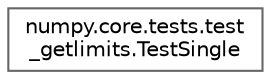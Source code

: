 digraph "Graphical Class Hierarchy"
{
 // LATEX_PDF_SIZE
  bgcolor="transparent";
  edge [fontname=Helvetica,fontsize=10,labelfontname=Helvetica,labelfontsize=10];
  node [fontname=Helvetica,fontsize=10,shape=box,height=0.2,width=0.4];
  rankdir="LR";
  Node0 [id="Node000000",label="numpy.core.tests.test\l_getlimits.TestSingle",height=0.2,width=0.4,color="grey40", fillcolor="white", style="filled",URL="$d1/d72/classnumpy_1_1core_1_1tests_1_1test__getlimits_1_1TestSingle.html",tooltip=" "];
}
